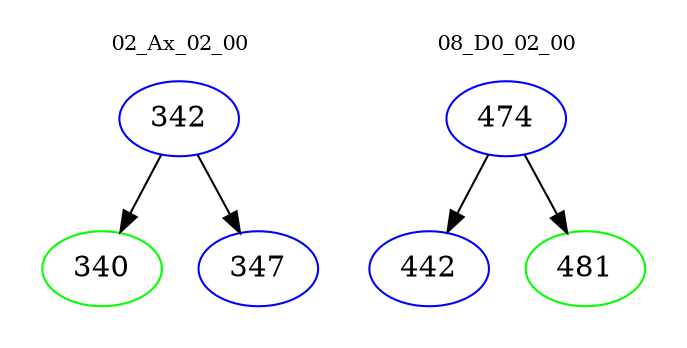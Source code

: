 digraph{
subgraph cluster_0 {
color = white
label = "02_Ax_02_00";
fontsize=10;
T0_342 [label="342", color="blue"]
T0_342 -> T0_340 [color="black"]
T0_340 [label="340", color="green"]
T0_342 -> T0_347 [color="black"]
T0_347 [label="347", color="blue"]
}
subgraph cluster_1 {
color = white
label = "08_D0_02_00";
fontsize=10;
T1_474 [label="474", color="blue"]
T1_474 -> T1_442 [color="black"]
T1_442 [label="442", color="blue"]
T1_474 -> T1_481 [color="black"]
T1_481 [label="481", color="green"]
}
}
